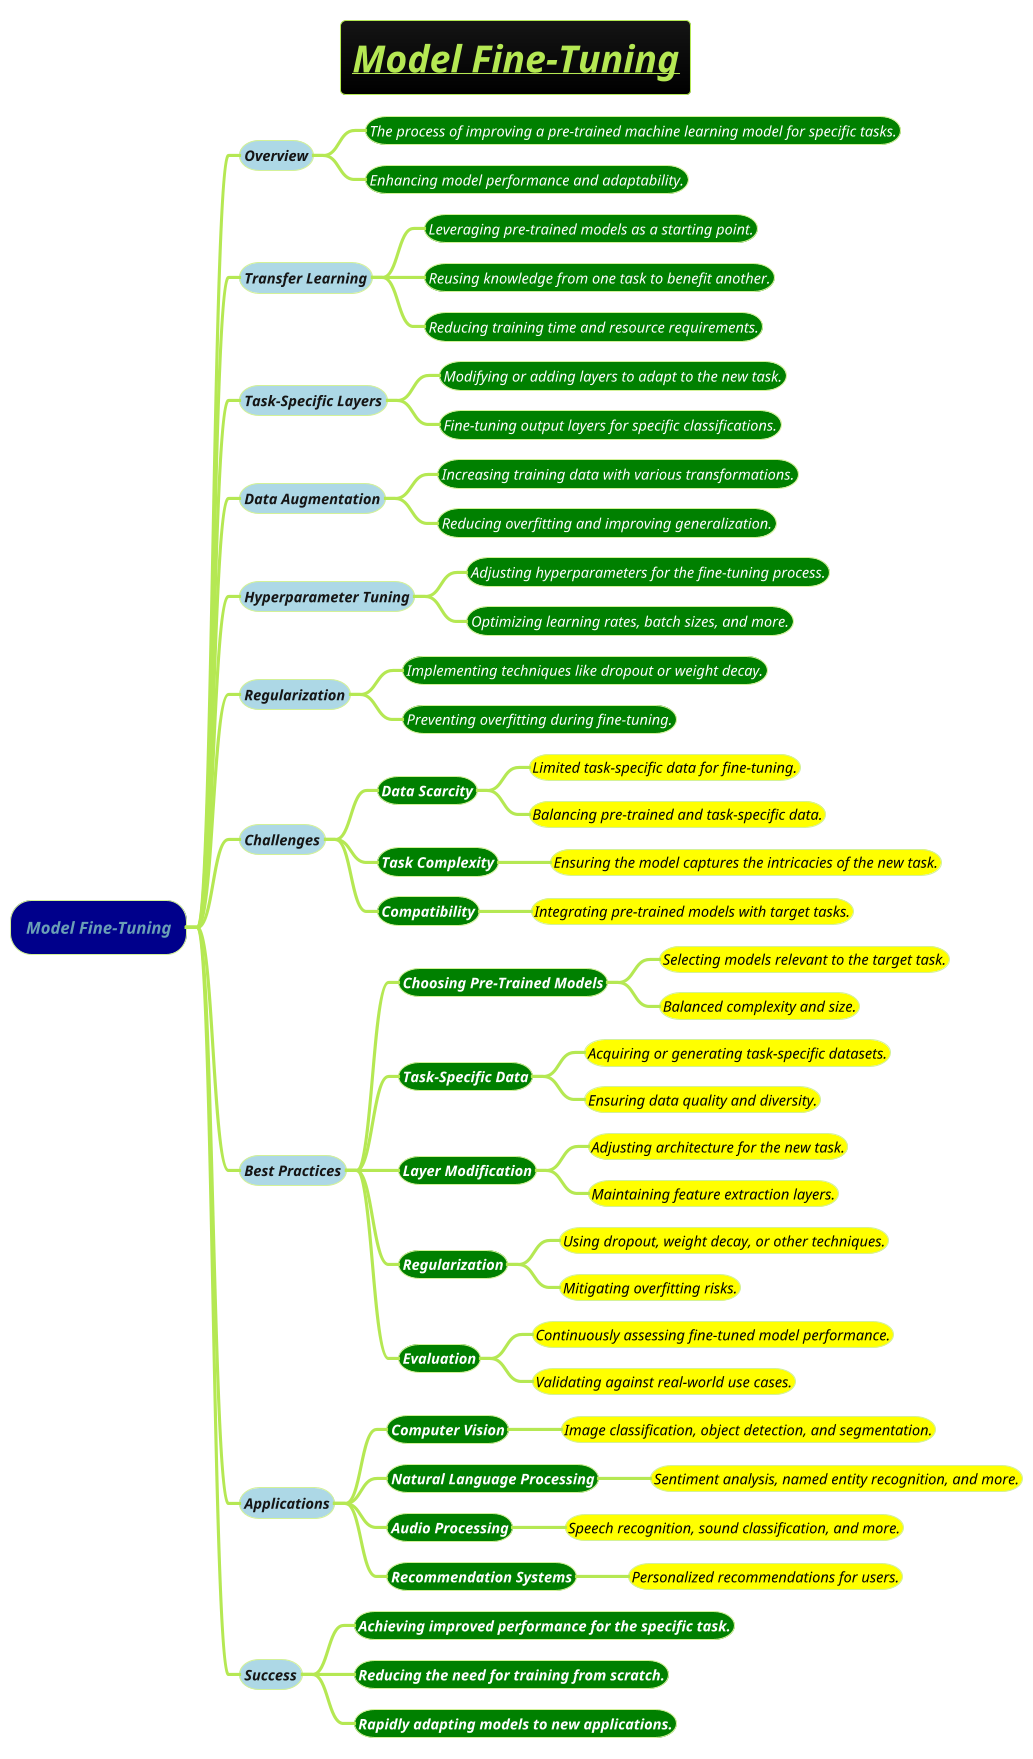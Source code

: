 @startmindmap
title =<i><b><u>Model Fine-Tuning

!theme hacker

*[#darkblue] <i>Model Fine-Tuning
**[#lightblue] <i><size:14>Overview
***[#green] <color #white><i><size:14>The process of improving a pre-trained machine learning model for specific tasks.
***[#green] <color #white><i><size:14>Enhancing model performance and adaptability.
**[#lightblue] <i><size:14>Transfer Learning
***[#green] <color #white><i><size:14>Leveraging pre-trained models as a starting point.
***[#green] <color #white><i><size:14>Reusing knowledge from one task to benefit another.
***[#green] <color #white><i><size:14>Reducing training time and resource requirements.
**[#lightblue] <i><size:14>Task-Specific Layers
***[#green] <color #white><i><size:14>Modifying or adding layers to adapt to the new task.
***[#green] <color #white><i><size:14>Fine-tuning output layers for specific classifications.
**[#lightblue] <i><size:14>Data Augmentation
***[#green] <color #white><i><size:14>Increasing training data with various transformations.
***[#green] <color #white><i><size:14>Reducing overfitting and improving generalization.
**[#lightblue] <i><size:14>Hyperparameter Tuning
***[#green] <color #white><i><size:14>Adjusting hyperparameters for the fine-tuning process.
***[#green] <color #white><i><size:14>Optimizing learning rates, batch sizes, and more.
**[#lightblue] <i><size:14>Regularization
***[#green] <color #white><i><size:14>Implementing techniques like dropout or weight decay.
***[#green] <color #white><i><size:14>Preventing overfitting during fine-tuning.
**[#lightblue] <i><size:14>Challenges
***[#green] <b><color #white><i><size:14>Data Scarcity
****[#yellow] <color #black><i><size:14>Limited task-specific data for fine-tuning.
****[#yellow] <color #black><i><size:14>Balancing pre-trained and task-specific data.
***[#green] <b><color #white><i><size:14>Task Complexity
****[#yellow] <color #black><i><size:14>Ensuring the model captures the intricacies of the new task.
***[#green] <b><color #white><i><size:14>Compatibility
****[#yellow] <color #black><i><size:14>Integrating pre-trained models with target tasks.
**[#lightblue] <i><size:14>Best Practices
***[#green] <b><color #white><i><size:14>Choosing Pre-Trained Models
****[#yellow] <color #black><i><size:14>Selecting models relevant to the target task.
****[#yellow] <color #black><i><size:14>Balanced complexity and size.
***[#green] <b><color #white><i><size:14>Task-Specific Data
****[#yellow] <color #black><i><size:14>Acquiring or generating task-specific datasets.
****[#yellow] <color #black><i><size:14>Ensuring data quality and diversity.
***[#green] <b><color #white><i><size:14>Layer Modification
****[#yellow] <color #black><i><size:14>Adjusting architecture for the new task.
****[#yellow] <color #black><i><size:14>Maintaining feature extraction layers.
***[#green] <b><color #white><i><size:14>Regularization
****[#yellow] <color #black><i><size:14>Using dropout, weight decay, or other techniques.
****[#yellow] <color #black><i><size:14>Mitigating overfitting risks.
***[#green] <b><color #white><i><size:14>Evaluation
****[#yellow] <color #black><i><size:14>Continuously assessing fine-tuned model performance.
****[#yellow] <color #black><i><size:14>Validating against real-world use cases.
**[#lightblue] <i><size:14>Applications
***[#green] <b><color #white><i><size:14>Computer Vision
****[#yellow] <color #black><i><size:14>Image classification, object detection, and segmentation.
***[#green] <b><color #white><i><size:14>Natural Language Processing
****[#yellow] <color #black><i><size:14>Sentiment analysis, named entity recognition, and more.
***[#green] <b><color #white><i><size:14>Audio Processing
****[#yellow] <color #black><i><size:14>Speech recognition, sound classification, and more.
***[#green] <b><color #white><i><size:14>Recommendation Systems
****[#yellow] <color #black><i><size:14>Personalized recommendations for users.
**[#lightblue] <i><size:14>Success
***[#green] <b><color #white><i><size:14>Achieving improved performance for the specific task.
***[#green] <b><color #white><i><size:14>Reducing the need for training from scratch.
***[#green] <b><color #white><i><size:14>Rapidly adapting models to new applications.
@endmindmap
